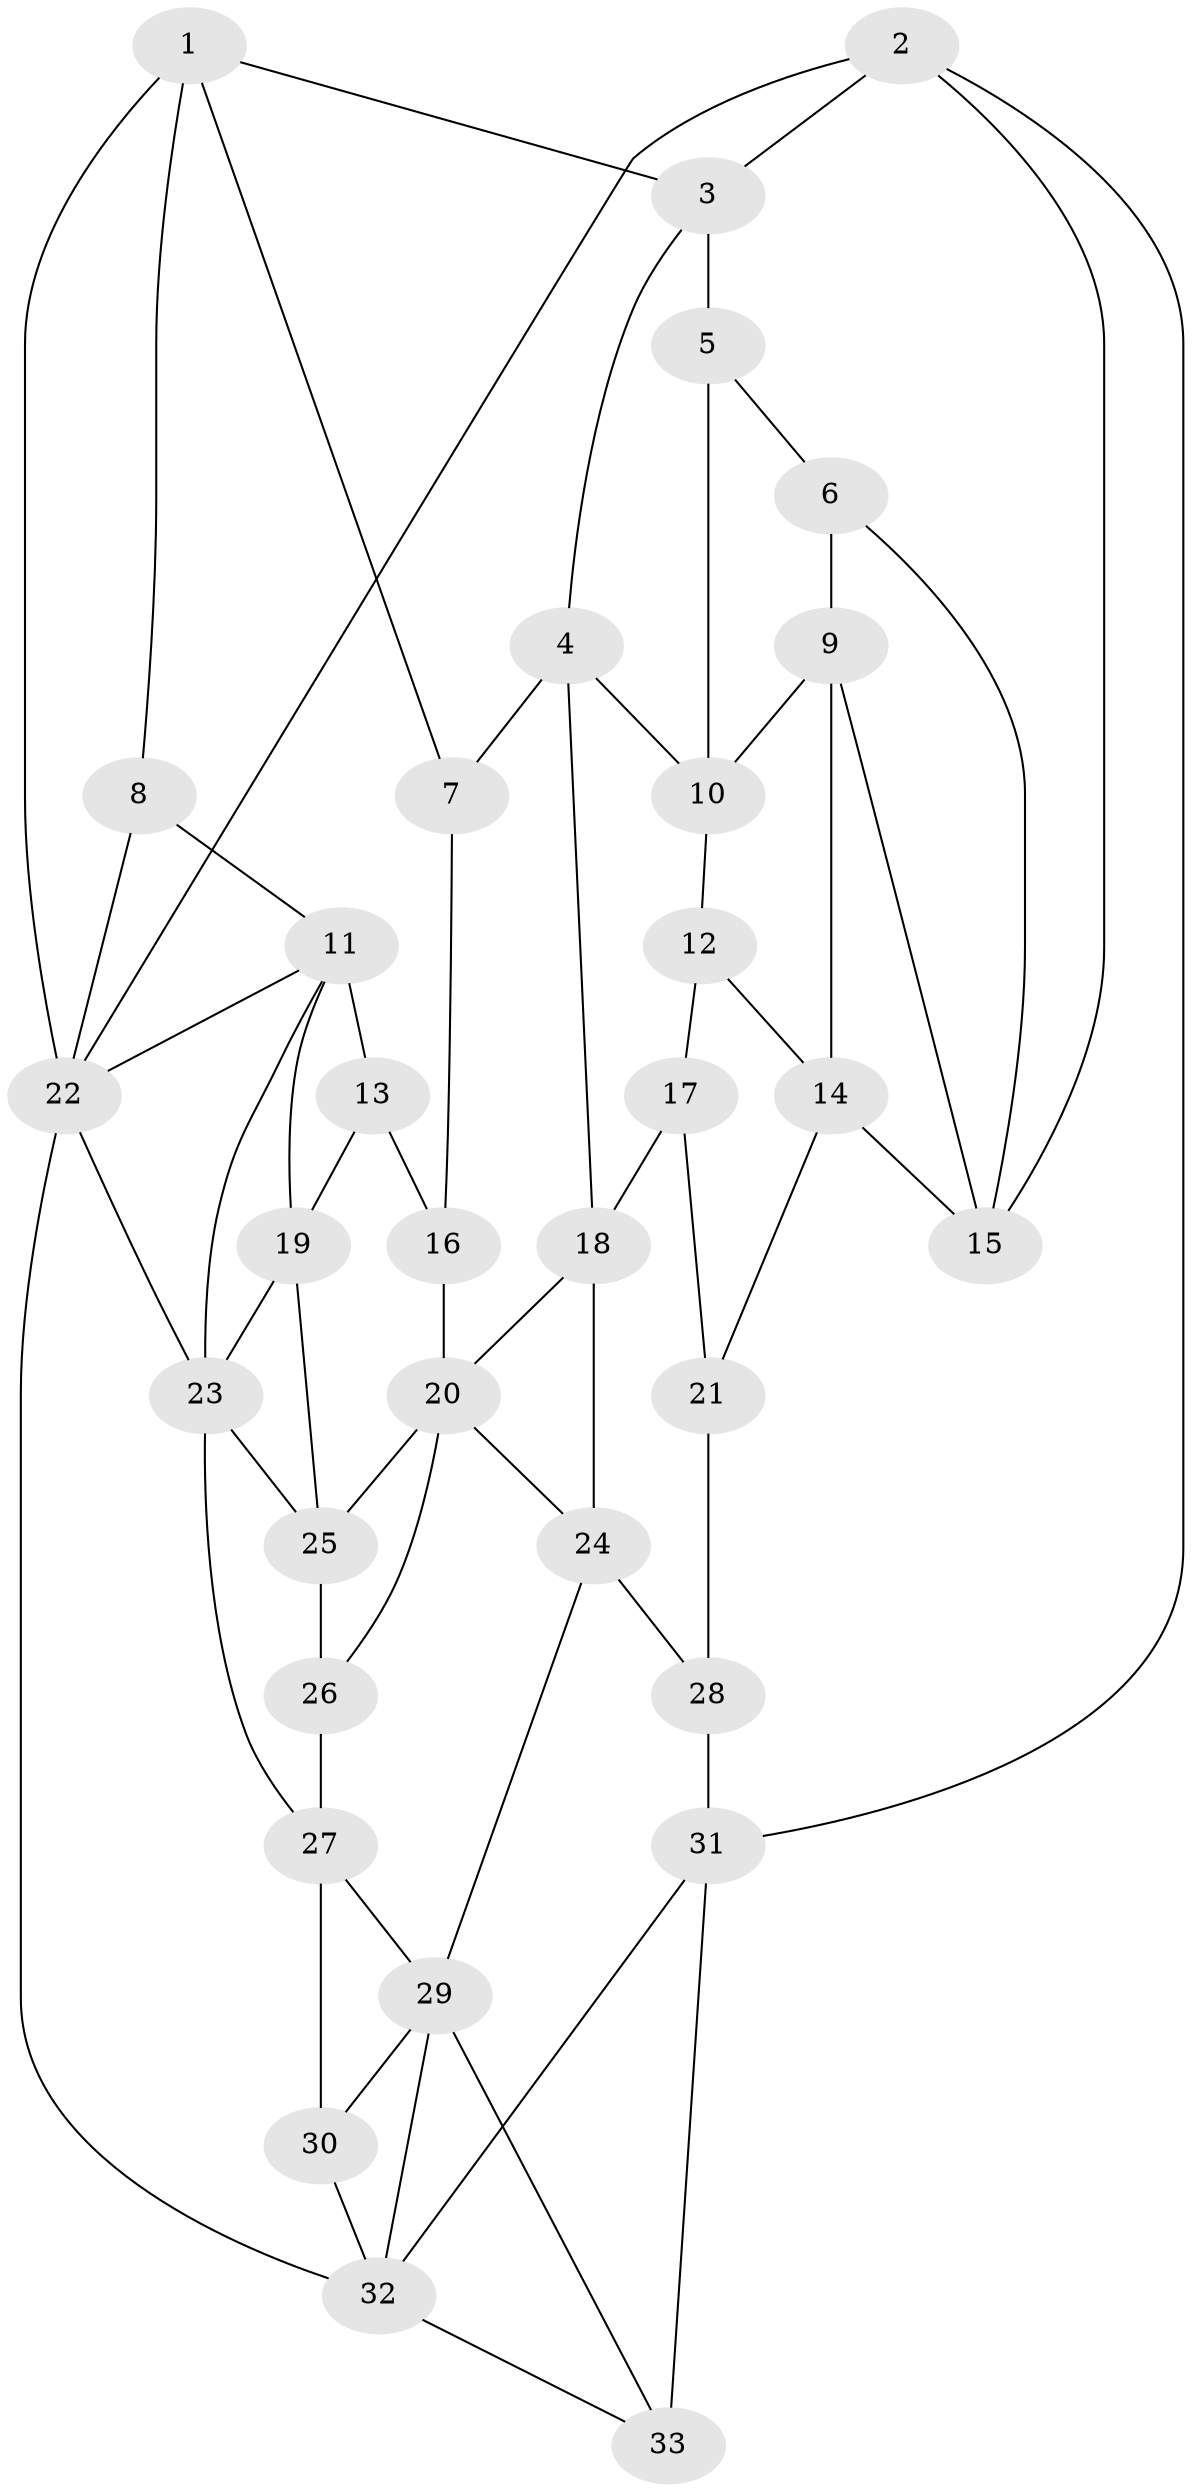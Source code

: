 // original degree distribution, {3: 0.019417475728155338, 6: 0.1941747572815534, 5: 0.5631067961165048, 4: 0.22330097087378642}
// Generated by graph-tools (version 1.1) at 2025/38/03/04/25 23:38:29]
// undirected, 33 vertices, 63 edges
graph export_dot {
  node [color=gray90,style=filled];
  1;
  2;
  3;
  4;
  5;
  6;
  7;
  8;
  9;
  10;
  11;
  12;
  13;
  14;
  15;
  16;
  17;
  18;
  19;
  20;
  21;
  22;
  23;
  24;
  25;
  26;
  27;
  28;
  29;
  30;
  31;
  32;
  33;
  1 -- 3 [weight=1.0];
  1 -- 7 [weight=1.0];
  1 -- 8 [weight=1.0];
  1 -- 22 [weight=1.0];
  2 -- 3 [weight=1.0];
  2 -- 15 [weight=1.0];
  2 -- 22 [weight=1.0];
  2 -- 31 [weight=1.0];
  3 -- 4 [weight=1.0];
  3 -- 5 [weight=2.0];
  4 -- 7 [weight=2.0];
  4 -- 10 [weight=1.0];
  4 -- 18 [weight=1.0];
  5 -- 6 [weight=1.0];
  5 -- 10 [weight=1.0];
  6 -- 9 [weight=1.0];
  6 -- 15 [weight=1.0];
  7 -- 16 [weight=1.0];
  8 -- 11 [weight=1.0];
  8 -- 22 [weight=1.0];
  9 -- 10 [weight=2.0];
  9 -- 14 [weight=2.0];
  9 -- 15 [weight=1.0];
  10 -- 12 [weight=1.0];
  11 -- 13 [weight=1.0];
  11 -- 19 [weight=1.0];
  11 -- 22 [weight=1.0];
  11 -- 23 [weight=1.0];
  12 -- 14 [weight=1.0];
  12 -- 17 [weight=2.0];
  13 -- 16 [weight=2.0];
  13 -- 19 [weight=1.0];
  14 -- 15 [weight=1.0];
  14 -- 21 [weight=1.0];
  16 -- 20 [weight=2.0];
  17 -- 18 [weight=2.0];
  17 -- 21 [weight=1.0];
  18 -- 20 [weight=1.0];
  18 -- 24 [weight=2.0];
  19 -- 23 [weight=1.0];
  19 -- 25 [weight=1.0];
  20 -- 24 [weight=1.0];
  20 -- 25 [weight=1.0];
  20 -- 26 [weight=1.0];
  21 -- 28 [weight=2.0];
  22 -- 23 [weight=1.0];
  22 -- 32 [weight=2.0];
  23 -- 25 [weight=1.0];
  23 -- 27 [weight=1.0];
  24 -- 28 [weight=1.0];
  24 -- 29 [weight=1.0];
  25 -- 26 [weight=1.0];
  26 -- 27 [weight=2.0];
  27 -- 29 [weight=1.0];
  27 -- 30 [weight=2.0];
  28 -- 31 [weight=3.0];
  29 -- 30 [weight=1.0];
  29 -- 32 [weight=1.0];
  29 -- 33 [weight=1.0];
  30 -- 32 [weight=1.0];
  31 -- 32 [weight=1.0];
  31 -- 33 [weight=2.0];
  32 -- 33 [weight=1.0];
}
